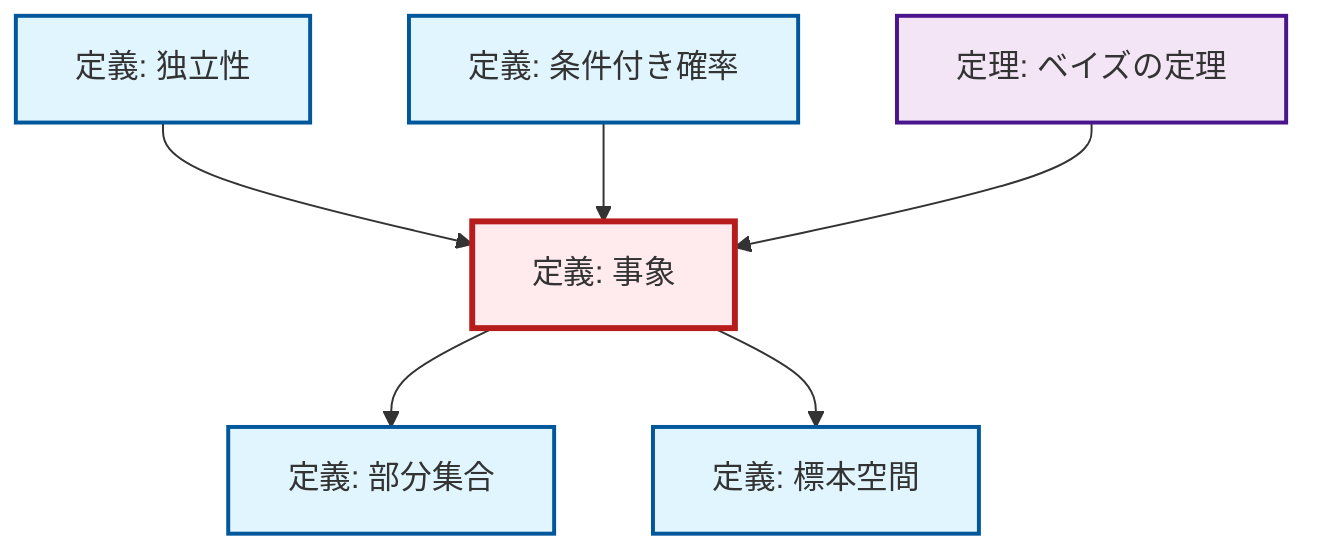 graph TD
    classDef definition fill:#e1f5fe,stroke:#01579b,stroke-width:2px
    classDef theorem fill:#f3e5f5,stroke:#4a148c,stroke-width:2px
    classDef axiom fill:#fff3e0,stroke:#e65100,stroke-width:2px
    classDef example fill:#e8f5e9,stroke:#1b5e20,stroke-width:2px
    classDef current fill:#ffebee,stroke:#b71c1c,stroke-width:3px
    thm-bayes["定理: ベイズの定理"]:::theorem
    def-subset["定義: 部分集合"]:::definition
    def-sample-space["定義: 標本空間"]:::definition
    def-independence["定義: 独立性"]:::definition
    def-event["定義: 事象"]:::definition
    def-conditional-probability["定義: 条件付き確率"]:::definition
    def-event --> def-subset
    def-independence --> def-event
    def-conditional-probability --> def-event
    thm-bayes --> def-event
    def-event --> def-sample-space
    class def-event current